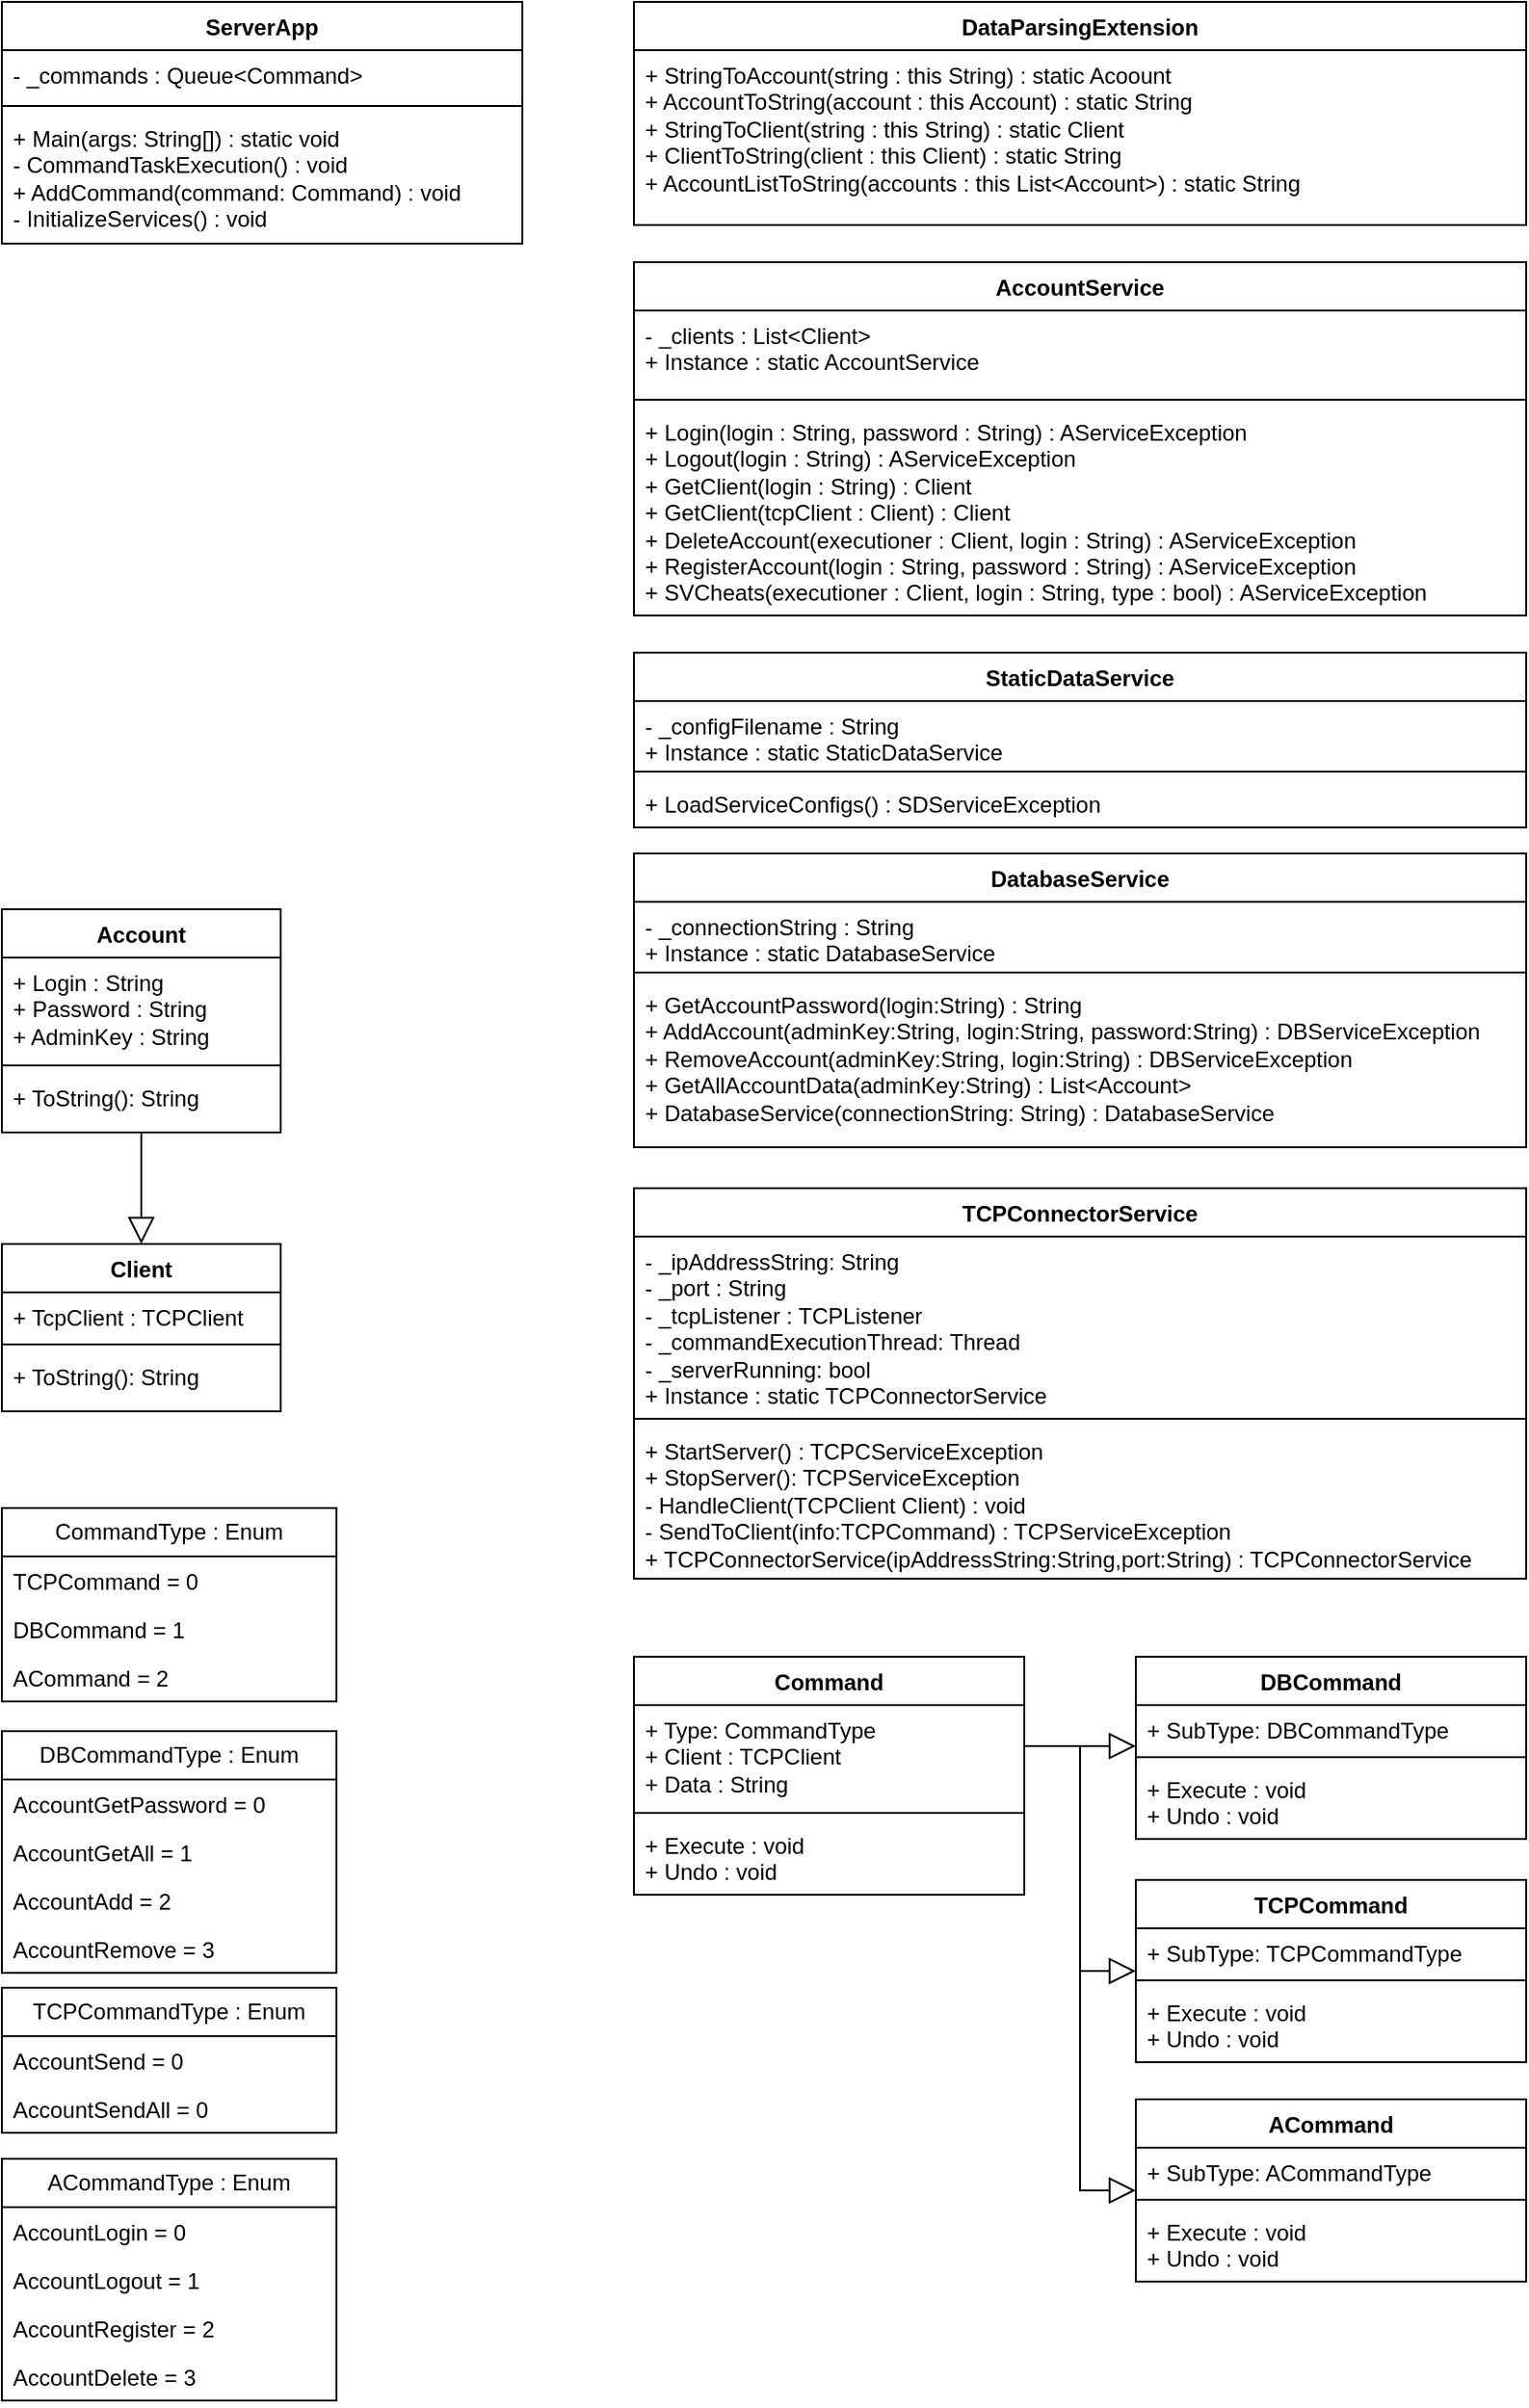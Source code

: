 <mxfile version="25.0.2">
  <diagram id="C5RBs43oDa-KdzZeNtuy" name="Page-1">
    <mxGraphModel dx="459" dy="1652" grid="1" gridSize="10" guides="1" tooltips="1" connect="1" arrows="1" fold="1" page="1" pageScale="1" pageWidth="827" pageHeight="1169" math="0" shadow="0">
      <root>
        <mxCell id="WIyWlLk6GJQsqaUBKTNV-0" />
        <mxCell id="WIyWlLk6GJQsqaUBKTNV-1" parent="WIyWlLk6GJQsqaUBKTNV-0" />
        <mxCell id="tBKBKV7VvwB7CDiJ8N7C-0" value="ServerApp&lt;div&gt;&lt;br&gt;&lt;/div&gt;" style="swimlane;fontStyle=1;align=center;verticalAlign=top;childLayout=stackLayout;horizontal=1;startSize=26;horizontalStack=0;resizeParent=1;resizeParentMax=0;resizeLast=0;collapsible=1;marginBottom=0;whiteSpace=wrap;html=1;" parent="WIyWlLk6GJQsqaUBKTNV-1" vertex="1">
          <mxGeometry y="-130" width="280" height="130" as="geometry" />
        </mxCell>
        <mxCell id="tBKBKV7VvwB7CDiJ8N7C-1" value="- _commands : Queue&amp;lt;Command&amp;gt;" style="text;strokeColor=none;fillColor=none;align=left;verticalAlign=top;spacingLeft=4;spacingRight=4;overflow=hidden;rotatable=0;points=[[0,0.5],[1,0.5]];portConstraint=eastwest;whiteSpace=wrap;html=1;" parent="tBKBKV7VvwB7CDiJ8N7C-0" vertex="1">
          <mxGeometry y="26" width="280" height="26" as="geometry" />
        </mxCell>
        <mxCell id="tBKBKV7VvwB7CDiJ8N7C-2" value="" style="line;strokeWidth=1;fillColor=none;align=left;verticalAlign=middle;spacingTop=-1;spacingLeft=3;spacingRight=3;rotatable=0;labelPosition=right;points=[];portConstraint=eastwest;strokeColor=inherit;" parent="tBKBKV7VvwB7CDiJ8N7C-0" vertex="1">
          <mxGeometry y="52" width="280" height="8" as="geometry" />
        </mxCell>
        <mxCell id="tBKBKV7VvwB7CDiJ8N7C-3" value="+ Main(args: String[]) : static void&lt;div&gt;- CommandTaskExecution() : void&lt;/div&gt;&lt;div&gt;+ AddCommand(command: Command) : void&lt;/div&gt;&lt;div&gt;- InitializeServices() : void&lt;/div&gt;" style="text;strokeColor=none;fillColor=none;align=left;verticalAlign=top;spacingLeft=4;spacingRight=4;overflow=hidden;rotatable=0;points=[[0,0.5],[1,0.5]];portConstraint=eastwest;whiteSpace=wrap;html=1;" parent="tBKBKV7VvwB7CDiJ8N7C-0" vertex="1">
          <mxGeometry y="60" width="280" height="70" as="geometry" />
        </mxCell>
        <mxCell id="tBKBKV7VvwB7CDiJ8N7C-4" value="DatabaseService" style="swimlane;fontStyle=1;align=center;verticalAlign=top;childLayout=stackLayout;horizontal=1;startSize=26;horizontalStack=0;resizeParent=1;resizeParentMax=0;resizeLast=0;collapsible=1;marginBottom=0;whiteSpace=wrap;html=1;" parent="WIyWlLk6GJQsqaUBKTNV-1" vertex="1">
          <mxGeometry x="340" y="328" width="480" height="158" as="geometry">
            <mxRectangle x="480" y="280" width="100" height="30" as="alternateBounds" />
          </mxGeometry>
        </mxCell>
        <mxCell id="tBKBKV7VvwB7CDiJ8N7C-5" value="- _connectionString : String&lt;div&gt;+ Instance : static DatabaseService&lt;br&gt;&lt;/div&gt;" style="text;strokeColor=none;fillColor=none;align=left;verticalAlign=top;spacingLeft=4;spacingRight=4;overflow=hidden;rotatable=0;points=[[0,0.5],[1,0.5]];portConstraint=eastwest;whiteSpace=wrap;html=1;" parent="tBKBKV7VvwB7CDiJ8N7C-4" vertex="1">
          <mxGeometry y="26" width="480" height="34" as="geometry" />
        </mxCell>
        <mxCell id="tBKBKV7VvwB7CDiJ8N7C-6" value="" style="line;strokeWidth=1;fillColor=none;align=left;verticalAlign=middle;spacingTop=-1;spacingLeft=3;spacingRight=3;rotatable=0;labelPosition=right;points=[];portConstraint=eastwest;strokeColor=inherit;" parent="tBKBKV7VvwB7CDiJ8N7C-4" vertex="1">
          <mxGeometry y="60" width="480" height="8" as="geometry" />
        </mxCell>
        <mxCell id="tBKBKV7VvwB7CDiJ8N7C-7" value="+ GetAccountPassword(login:String) : String&lt;div&gt;+ AddAccount(&lt;span style=&quot;background-color: initial;&quot;&gt;adminKey:String,&amp;nbsp;&lt;/span&gt;&lt;span style=&quot;background-color: initial;&quot;&gt;login:String, password:String) : DBServiceException&lt;/span&gt;&lt;/div&gt;&lt;div&gt;+ RemoveAccount(&lt;span style=&quot;background-color: initial;&quot;&gt;adminKey:String,&amp;nbsp;&lt;/span&gt;&lt;span style=&quot;background-color: initial;&quot;&gt;login:String) : DBServiceException&lt;/span&gt;&lt;/div&gt;&lt;div&gt;+ GetAllAccountData(&lt;span style=&quot;background-color: initial;&quot;&gt;adminKey:String) : List&amp;lt;Account&amp;gt;&lt;/span&gt;&lt;span style=&quot;background-color: initial;&quot;&gt;&amp;nbsp;&lt;/span&gt;&lt;/div&gt;&lt;div&gt;&lt;span style=&quot;background-color: initial;&quot;&gt;+ DatabaseService(connectionString: String) : DatabaseService&lt;/span&gt;&lt;/div&gt;" style="text;strokeColor=none;fillColor=none;align=left;verticalAlign=top;spacingLeft=4;spacingRight=4;overflow=hidden;rotatable=0;points=[[0,0.5],[1,0.5]];portConstraint=eastwest;whiteSpace=wrap;html=1;" parent="tBKBKV7VvwB7CDiJ8N7C-4" vertex="1">
          <mxGeometry y="68" width="480" height="90" as="geometry" />
        </mxCell>
        <mxCell id="2CujYCEWmuvhJO3tbVib-8" style="edgeStyle=orthogonalEdgeStyle;rounded=0;orthogonalLoop=1;jettySize=auto;html=1;endArrow=block;endFill=0;endSize=12;" parent="WIyWlLk6GJQsqaUBKTNV-1" source="tBKBKV7VvwB7CDiJ8N7C-8" target="2CujYCEWmuvhJO3tbVib-4" edge="1">
          <mxGeometry relative="1" as="geometry" />
        </mxCell>
        <mxCell id="tBKBKV7VvwB7CDiJ8N7C-8" value="Account" style="swimlane;fontStyle=1;align=center;verticalAlign=top;childLayout=stackLayout;horizontal=1;startSize=26;horizontalStack=0;resizeParent=1;resizeParentMax=0;resizeLast=0;collapsible=1;marginBottom=0;whiteSpace=wrap;html=1;" parent="WIyWlLk6GJQsqaUBKTNV-1" vertex="1">
          <mxGeometry y="358" width="150" height="120" as="geometry" />
        </mxCell>
        <mxCell id="tBKBKV7VvwB7CDiJ8N7C-9" value="+ Login : String&lt;div&gt;+ Password : String&lt;/div&gt;&lt;div&gt;+ AdminKey : String&lt;/div&gt;" style="text;strokeColor=none;fillColor=none;align=left;verticalAlign=top;spacingLeft=4;spacingRight=4;overflow=hidden;rotatable=0;points=[[0,0.5],[1,0.5]];portConstraint=eastwest;whiteSpace=wrap;html=1;" parent="tBKBKV7VvwB7CDiJ8N7C-8" vertex="1">
          <mxGeometry y="26" width="150" height="54" as="geometry" />
        </mxCell>
        <mxCell id="tBKBKV7VvwB7CDiJ8N7C-10" value="" style="line;strokeWidth=1;fillColor=none;align=left;verticalAlign=middle;spacingTop=-1;spacingLeft=3;spacingRight=3;rotatable=0;labelPosition=right;points=[];portConstraint=eastwest;strokeColor=inherit;" parent="tBKBKV7VvwB7CDiJ8N7C-8" vertex="1">
          <mxGeometry y="80" width="150" height="8" as="geometry" />
        </mxCell>
        <mxCell id="tBKBKV7VvwB7CDiJ8N7C-11" value="+ ToString(): String" style="text;strokeColor=none;fillColor=none;align=left;verticalAlign=top;spacingLeft=4;spacingRight=4;overflow=hidden;rotatable=0;points=[[0,0.5],[1,0.5]];portConstraint=eastwest;whiteSpace=wrap;html=1;" parent="tBKBKV7VvwB7CDiJ8N7C-8" vertex="1">
          <mxGeometry y="88" width="150" height="32" as="geometry" />
        </mxCell>
        <mxCell id="tBKBKV7VvwB7CDiJ8N7C-12" value="StaticDataService" style="swimlane;fontStyle=1;align=center;verticalAlign=top;childLayout=stackLayout;horizontal=1;startSize=26;horizontalStack=0;resizeParent=1;resizeParentMax=0;resizeLast=0;collapsible=1;marginBottom=0;whiteSpace=wrap;html=1;" parent="WIyWlLk6GJQsqaUBKTNV-1" vertex="1">
          <mxGeometry x="340" y="220" width="480" height="94" as="geometry" />
        </mxCell>
        <mxCell id="tBKBKV7VvwB7CDiJ8N7C-13" value="- _configFilename : String&lt;div&gt;+ Instance : static StaticDataService&lt;br&gt;&lt;/div&gt;" style="text;strokeColor=none;fillColor=none;align=left;verticalAlign=top;spacingLeft=4;spacingRight=4;overflow=hidden;rotatable=0;points=[[0,0.5],[1,0.5]];portConstraint=eastwest;whiteSpace=wrap;html=1;" parent="tBKBKV7VvwB7CDiJ8N7C-12" vertex="1">
          <mxGeometry y="26" width="480" height="34" as="geometry" />
        </mxCell>
        <mxCell id="tBKBKV7VvwB7CDiJ8N7C-14" value="" style="line;strokeWidth=1;fillColor=none;align=left;verticalAlign=middle;spacingTop=-1;spacingLeft=3;spacingRight=3;rotatable=0;labelPosition=right;points=[];portConstraint=eastwest;strokeColor=inherit;" parent="tBKBKV7VvwB7CDiJ8N7C-12" vertex="1">
          <mxGeometry y="60" width="480" height="8" as="geometry" />
        </mxCell>
        <mxCell id="tBKBKV7VvwB7CDiJ8N7C-15" value="+ LoadServiceConfigs() : SDServiceException" style="text;strokeColor=none;fillColor=none;align=left;verticalAlign=top;spacingLeft=4;spacingRight=4;overflow=hidden;rotatable=0;points=[[0,0.5],[1,0.5]];portConstraint=eastwest;whiteSpace=wrap;html=1;" parent="tBKBKV7VvwB7CDiJ8N7C-12" vertex="1">
          <mxGeometry y="68" width="480" height="26" as="geometry" />
        </mxCell>
        <mxCell id="tBKBKV7VvwB7CDiJ8N7C-16" value="TCPConnectorService" style="swimlane;fontStyle=1;align=center;verticalAlign=top;childLayout=stackLayout;horizontal=1;startSize=26;horizontalStack=0;resizeParent=1;resizeParentMax=0;resizeLast=0;collapsible=1;marginBottom=0;whiteSpace=wrap;html=1;" parent="WIyWlLk6GJQsqaUBKTNV-1" vertex="1">
          <mxGeometry x="340" y="508" width="480" height="210" as="geometry" />
        </mxCell>
        <mxCell id="tBKBKV7VvwB7CDiJ8N7C-17" value="- _ipAddressString: String&lt;div&gt;- _port : String&lt;/div&gt;&lt;div&gt;- _tcpListener : TCPListener&lt;/div&gt;&lt;div&gt;&lt;span style=&quot;background-color: initial;&quot; class=&quot;token punctuation&quot;&gt;- _commandExecutionThread: Thread&lt;/span&gt;&lt;/div&gt;&lt;div&gt;&lt;span style=&quot;background-color: initial;&quot; class=&quot;token punctuation&quot;&gt;- _serverRunning: bool&lt;/span&gt;&lt;/div&gt;&lt;div&gt;&lt;span style=&quot;background-color: initial;&quot; class=&quot;token punctuation&quot;&gt;&lt;div&gt;+ Instance : static TCPConnectorService&lt;/div&gt;&lt;/span&gt;&lt;/div&gt;" style="text;strokeColor=none;fillColor=none;align=left;verticalAlign=top;spacingLeft=4;spacingRight=4;overflow=hidden;rotatable=0;points=[[0,0.5],[1,0.5]];portConstraint=eastwest;whiteSpace=wrap;html=1;" parent="tBKBKV7VvwB7CDiJ8N7C-16" vertex="1">
          <mxGeometry y="26" width="480" height="94" as="geometry" />
        </mxCell>
        <mxCell id="tBKBKV7VvwB7CDiJ8N7C-18" value="" style="line;strokeWidth=1;fillColor=none;align=left;verticalAlign=middle;spacingTop=-1;spacingLeft=3;spacingRight=3;rotatable=0;labelPosition=right;points=[];portConstraint=eastwest;strokeColor=inherit;" parent="tBKBKV7VvwB7CDiJ8N7C-16" vertex="1">
          <mxGeometry y="120" width="480" height="8" as="geometry" />
        </mxCell>
        <mxCell id="tBKBKV7VvwB7CDiJ8N7C-19" value="+ StartServer() : TCPCServiceException&lt;div&gt;+ StopServer(): TCPServiceException&lt;br&gt;&lt;div&gt;- HandleClient(TCPClient Client) : void&lt;/div&gt;&lt;div&gt;- SendToClient(info:TCPCommand) : TCPServiceException&lt;/div&gt;&lt;/div&gt;&lt;div&gt;+ TCPConnectorService(ipAddressString:String,port:String) : TCPConnectorService&lt;/div&gt;" style="text;strokeColor=none;fillColor=none;align=left;verticalAlign=top;spacingLeft=4;spacingRight=4;overflow=hidden;rotatable=0;points=[[0,0.5],[1,0.5]];portConstraint=eastwest;whiteSpace=wrap;html=1;" parent="tBKBKV7VvwB7CDiJ8N7C-16" vertex="1">
          <mxGeometry y="128" width="480" height="82" as="geometry" />
        </mxCell>
        <mxCell id="tBKBKV7VvwB7CDiJ8N7C-47" style="edgeStyle=orthogonalEdgeStyle;rounded=0;orthogonalLoop=1;jettySize=auto;html=1;endArrow=block;endFill=0;strokeWidth=1;endSize=12;" parent="WIyWlLk6GJQsqaUBKTNV-1" source="tBKBKV7VvwB7CDiJ8N7C-20" target="tBKBKV7VvwB7CDiJ8N7C-36" edge="1">
          <mxGeometry relative="1" as="geometry">
            <Array as="points">
              <mxPoint x="590" y="808" />
              <mxPoint x="590" y="808" />
            </Array>
          </mxGeometry>
        </mxCell>
        <mxCell id="tBKBKV7VvwB7CDiJ8N7C-48" style="edgeStyle=orthogonalEdgeStyle;rounded=0;orthogonalLoop=1;jettySize=auto;html=1;endArrow=block;endFill=0;strokeWidth=1;endSize=12;" parent="WIyWlLk6GJQsqaUBKTNV-1" source="tBKBKV7VvwB7CDiJ8N7C-20" target="tBKBKV7VvwB7CDiJ8N7C-40" edge="1">
          <mxGeometry relative="1" as="geometry">
            <Array as="points">
              <mxPoint x="580" y="808" />
              <mxPoint x="580" y="929" />
            </Array>
          </mxGeometry>
        </mxCell>
        <mxCell id="tBKBKV7VvwB7CDiJ8N7C-20" value="Command" style="swimlane;fontStyle=1;align=center;verticalAlign=top;childLayout=stackLayout;horizontal=1;startSize=26;horizontalStack=0;resizeParent=1;resizeParentMax=0;resizeLast=0;collapsible=1;marginBottom=0;whiteSpace=wrap;html=1;" parent="WIyWlLk6GJQsqaUBKTNV-1" vertex="1">
          <mxGeometry x="340" y="760" width="210" height="128" as="geometry" />
        </mxCell>
        <mxCell id="tBKBKV7VvwB7CDiJ8N7C-21" value="+ Type: CommandType&lt;div&gt;+ Client : TCPClient&lt;/div&gt;&lt;div&gt;+ Data : String&lt;br&gt;&lt;/div&gt;" style="text;strokeColor=none;fillColor=none;align=left;verticalAlign=top;spacingLeft=4;spacingRight=4;overflow=hidden;rotatable=0;points=[[0,0.5],[1,0.5]];portConstraint=eastwest;whiteSpace=wrap;html=1;" parent="tBKBKV7VvwB7CDiJ8N7C-20" vertex="1">
          <mxGeometry y="26" width="210" height="54" as="geometry" />
        </mxCell>
        <mxCell id="tBKBKV7VvwB7CDiJ8N7C-22" value="" style="line;strokeWidth=1;fillColor=none;align=left;verticalAlign=middle;spacingTop=-1;spacingLeft=3;spacingRight=3;rotatable=0;labelPosition=right;points=[];portConstraint=eastwest;strokeColor=inherit;" parent="tBKBKV7VvwB7CDiJ8N7C-20" vertex="1">
          <mxGeometry y="80" width="210" height="8" as="geometry" />
        </mxCell>
        <mxCell id="tBKBKV7VvwB7CDiJ8N7C-23" value="+ Execute : void&lt;div&gt;+ Undo : void&lt;/div&gt;" style="text;strokeColor=none;fillColor=none;align=left;verticalAlign=top;spacingLeft=4;spacingRight=4;overflow=hidden;rotatable=0;points=[[0,0.5],[1,0.5]];portConstraint=eastwest;whiteSpace=wrap;html=1;" parent="tBKBKV7VvwB7CDiJ8N7C-20" vertex="1">
          <mxGeometry y="88" width="210" height="40" as="geometry" />
        </mxCell>
        <mxCell id="tBKBKV7VvwB7CDiJ8N7C-24" value="CommandType : Enum" style="swimlane;fontStyle=0;childLayout=stackLayout;horizontal=1;startSize=26;fillColor=none;horizontalStack=0;resizeParent=1;resizeParentMax=0;resizeLast=0;collapsible=1;marginBottom=0;whiteSpace=wrap;html=1;" parent="WIyWlLk6GJQsqaUBKTNV-1" vertex="1">
          <mxGeometry y="680" width="180" height="104" as="geometry" />
        </mxCell>
        <mxCell id="tBKBKV7VvwB7CDiJ8N7C-25" value="TCPCommand = 0" style="text;strokeColor=none;fillColor=none;align=left;verticalAlign=top;spacingLeft=4;spacingRight=4;overflow=hidden;rotatable=0;points=[[0,0.5],[1,0.5]];portConstraint=eastwest;whiteSpace=wrap;html=1;" parent="tBKBKV7VvwB7CDiJ8N7C-24" vertex="1">
          <mxGeometry y="26" width="180" height="26" as="geometry" />
        </mxCell>
        <mxCell id="tBKBKV7VvwB7CDiJ8N7C-32" value="DBCommand = 1" style="text;strokeColor=none;fillColor=none;align=left;verticalAlign=top;spacingLeft=4;spacingRight=4;overflow=hidden;rotatable=0;points=[[0,0.5],[1,0.5]];portConstraint=eastwest;whiteSpace=wrap;html=1;" parent="tBKBKV7VvwB7CDiJ8N7C-24" vertex="1">
          <mxGeometry y="52" width="180" height="26" as="geometry" />
        </mxCell>
        <mxCell id="2CujYCEWmuvhJO3tbVib-15" value="ACommand = 2" style="text;strokeColor=none;fillColor=none;align=left;verticalAlign=top;spacingLeft=4;spacingRight=4;overflow=hidden;rotatable=0;points=[[0,0.5],[1,0.5]];portConstraint=eastwest;whiteSpace=wrap;html=1;" parent="tBKBKV7VvwB7CDiJ8N7C-24" vertex="1">
          <mxGeometry y="78" width="180" height="26" as="geometry" />
        </mxCell>
        <mxCell id="tBKBKV7VvwB7CDiJ8N7C-28" value="DBCommandType : Enum" style="swimlane;fontStyle=0;childLayout=stackLayout;horizontal=1;startSize=26;fillColor=none;horizontalStack=0;resizeParent=1;resizeParentMax=0;resizeLast=0;collapsible=1;marginBottom=0;whiteSpace=wrap;html=1;" parent="WIyWlLk6GJQsqaUBKTNV-1" vertex="1">
          <mxGeometry y="800" width="180" height="130" as="geometry" />
        </mxCell>
        <mxCell id="tBKBKV7VvwB7CDiJ8N7C-29" value="AccountGetPassword = 0" style="text;strokeColor=none;fillColor=none;align=left;verticalAlign=top;spacingLeft=4;spacingRight=4;overflow=hidden;rotatable=0;points=[[0,0.5],[1,0.5]];portConstraint=eastwest;whiteSpace=wrap;html=1;" parent="tBKBKV7VvwB7CDiJ8N7C-28" vertex="1">
          <mxGeometry y="26" width="180" height="26" as="geometry" />
        </mxCell>
        <mxCell id="tBKBKV7VvwB7CDiJ8N7C-31" value="AccountGetAll = 1" style="text;strokeColor=none;fillColor=none;align=left;verticalAlign=top;spacingLeft=4;spacingRight=4;overflow=hidden;rotatable=0;points=[[0,0.5],[1,0.5]];portConstraint=eastwest;whiteSpace=wrap;html=1;" parent="tBKBKV7VvwB7CDiJ8N7C-28" vertex="1">
          <mxGeometry y="52" width="180" height="26" as="geometry" />
        </mxCell>
        <mxCell id="tBKBKV7VvwB7CDiJ8N7C-34" value="AccountAdd = 2" style="text;strokeColor=none;fillColor=none;align=left;verticalAlign=top;spacingLeft=4;spacingRight=4;overflow=hidden;rotatable=0;points=[[0,0.5],[1,0.5]];portConstraint=eastwest;whiteSpace=wrap;html=1;" parent="tBKBKV7VvwB7CDiJ8N7C-28" vertex="1">
          <mxGeometry y="78" width="180" height="26" as="geometry" />
        </mxCell>
        <mxCell id="tBKBKV7VvwB7CDiJ8N7C-35" value="AccountRemove = 3" style="text;strokeColor=none;fillColor=none;align=left;verticalAlign=top;spacingLeft=4;spacingRight=4;overflow=hidden;rotatable=0;points=[[0,0.5],[1,0.5]];portConstraint=eastwest;whiteSpace=wrap;html=1;" parent="tBKBKV7VvwB7CDiJ8N7C-28" vertex="1">
          <mxGeometry y="104" width="180" height="26" as="geometry" />
        </mxCell>
        <mxCell id="tBKBKV7VvwB7CDiJ8N7C-36" value="DBCommand" style="swimlane;fontStyle=1;align=center;verticalAlign=top;childLayout=stackLayout;horizontal=1;startSize=26;horizontalStack=0;resizeParent=1;resizeParentMax=0;resizeLast=0;collapsible=1;marginBottom=0;whiteSpace=wrap;html=1;" parent="WIyWlLk6GJQsqaUBKTNV-1" vertex="1">
          <mxGeometry x="610" y="760" width="210" height="98" as="geometry" />
        </mxCell>
        <mxCell id="tBKBKV7VvwB7CDiJ8N7C-37" value="+ SubType: DBCommandType" style="text;strokeColor=none;fillColor=none;align=left;verticalAlign=top;spacingLeft=4;spacingRight=4;overflow=hidden;rotatable=0;points=[[0,0.5],[1,0.5]];portConstraint=eastwest;whiteSpace=wrap;html=1;" parent="tBKBKV7VvwB7CDiJ8N7C-36" vertex="1">
          <mxGeometry y="26" width="210" height="24" as="geometry" />
        </mxCell>
        <mxCell id="tBKBKV7VvwB7CDiJ8N7C-38" value="" style="line;strokeWidth=1;fillColor=none;align=left;verticalAlign=middle;spacingTop=-1;spacingLeft=3;spacingRight=3;rotatable=0;labelPosition=right;points=[];portConstraint=eastwest;strokeColor=inherit;" parent="tBKBKV7VvwB7CDiJ8N7C-36" vertex="1">
          <mxGeometry y="50" width="210" height="8" as="geometry" />
        </mxCell>
        <mxCell id="tBKBKV7VvwB7CDiJ8N7C-39" value="+ Execute : void&lt;div&gt;+ Undo :&amp;nbsp;&lt;span style=&quot;background-color: initial;&quot;&gt;void&lt;/span&gt;&lt;/div&gt;" style="text;strokeColor=none;fillColor=none;align=left;verticalAlign=top;spacingLeft=4;spacingRight=4;overflow=hidden;rotatable=0;points=[[0,0.5],[1,0.5]];portConstraint=eastwest;whiteSpace=wrap;html=1;" parent="tBKBKV7VvwB7CDiJ8N7C-36" vertex="1">
          <mxGeometry y="58" width="210" height="40" as="geometry" />
        </mxCell>
        <mxCell id="tBKBKV7VvwB7CDiJ8N7C-40" value="TCPCommand" style="swimlane;fontStyle=1;align=center;verticalAlign=top;childLayout=stackLayout;horizontal=1;startSize=26;horizontalStack=0;resizeParent=1;resizeParentMax=0;resizeLast=0;collapsible=1;marginBottom=0;whiteSpace=wrap;html=1;" parent="WIyWlLk6GJQsqaUBKTNV-1" vertex="1">
          <mxGeometry x="610" y="880" width="210" height="98" as="geometry" />
        </mxCell>
        <mxCell id="tBKBKV7VvwB7CDiJ8N7C-41" value="+ SubType: TCPCommandType" style="text;strokeColor=none;fillColor=none;align=left;verticalAlign=top;spacingLeft=4;spacingRight=4;overflow=hidden;rotatable=0;points=[[0,0.5],[1,0.5]];portConstraint=eastwest;whiteSpace=wrap;html=1;" parent="tBKBKV7VvwB7CDiJ8N7C-40" vertex="1">
          <mxGeometry y="26" width="210" height="24" as="geometry" />
        </mxCell>
        <mxCell id="tBKBKV7VvwB7CDiJ8N7C-42" value="" style="line;strokeWidth=1;fillColor=none;align=left;verticalAlign=middle;spacingTop=-1;spacingLeft=3;spacingRight=3;rotatable=0;labelPosition=right;points=[];portConstraint=eastwest;strokeColor=inherit;" parent="tBKBKV7VvwB7CDiJ8N7C-40" vertex="1">
          <mxGeometry y="50" width="210" height="8" as="geometry" />
        </mxCell>
        <mxCell id="tBKBKV7VvwB7CDiJ8N7C-43" value="+ Execute : void&lt;div&gt;+ Undo : void&lt;/div&gt;" style="text;strokeColor=none;fillColor=none;align=left;verticalAlign=top;spacingLeft=4;spacingRight=4;overflow=hidden;rotatable=0;points=[[0,0.5],[1,0.5]];portConstraint=eastwest;whiteSpace=wrap;html=1;" parent="tBKBKV7VvwB7CDiJ8N7C-40" vertex="1">
          <mxGeometry y="58" width="210" height="40" as="geometry" />
        </mxCell>
        <mxCell id="tBKBKV7VvwB7CDiJ8N7C-44" value="TCPCommandType : Enum" style="swimlane;fontStyle=0;childLayout=stackLayout;horizontal=1;startSize=26;fillColor=none;horizontalStack=0;resizeParent=1;resizeParentMax=0;resizeLast=0;collapsible=1;marginBottom=0;whiteSpace=wrap;html=1;" parent="WIyWlLk6GJQsqaUBKTNV-1" vertex="1">
          <mxGeometry y="938" width="180" height="78" as="geometry" />
        </mxCell>
        <mxCell id="4O4qMmir9lkfTLGk3iC5-0" value="AccountSend = 0" style="text;strokeColor=none;fillColor=none;align=left;verticalAlign=top;spacingLeft=4;spacingRight=4;overflow=hidden;rotatable=0;points=[[0,0.5],[1,0.5]];portConstraint=eastwest;whiteSpace=wrap;html=1;" vertex="1" parent="tBKBKV7VvwB7CDiJ8N7C-44">
          <mxGeometry y="26" width="180" height="26" as="geometry" />
        </mxCell>
        <mxCell id="tBKBKV7VvwB7CDiJ8N7C-45" value="AccountSendAll = 0" style="text;strokeColor=none;fillColor=none;align=left;verticalAlign=top;spacingLeft=4;spacingRight=4;overflow=hidden;rotatable=0;points=[[0,0.5],[1,0.5]];portConstraint=eastwest;whiteSpace=wrap;html=1;" parent="tBKBKV7VvwB7CDiJ8N7C-44" vertex="1">
          <mxGeometry y="52" width="180" height="26" as="geometry" />
        </mxCell>
        <mxCell id="2CujYCEWmuvhJO3tbVib-0" value="AccountService" style="swimlane;fontStyle=1;align=center;verticalAlign=top;childLayout=stackLayout;horizontal=1;startSize=26;horizontalStack=0;resizeParent=1;resizeParentMax=0;resizeLast=0;collapsible=1;marginBottom=0;whiteSpace=wrap;html=1;" parent="WIyWlLk6GJQsqaUBKTNV-1" vertex="1">
          <mxGeometry x="340" y="10" width="480" height="190" as="geometry" />
        </mxCell>
        <mxCell id="2CujYCEWmuvhJO3tbVib-1" value="&lt;div&gt;- _clients : List&amp;lt;Client&amp;gt;&lt;/div&gt;+ Instance : static AccountService" style="text;strokeColor=none;fillColor=none;align=left;verticalAlign=top;spacingLeft=4;spacingRight=4;overflow=hidden;rotatable=0;points=[[0,0.5],[1,0.5]];portConstraint=eastwest;whiteSpace=wrap;html=1;" parent="2CujYCEWmuvhJO3tbVib-0" vertex="1">
          <mxGeometry y="26" width="480" height="44" as="geometry" />
        </mxCell>
        <mxCell id="2CujYCEWmuvhJO3tbVib-2" value="" style="line;strokeWidth=1;fillColor=none;align=left;verticalAlign=middle;spacingTop=-1;spacingLeft=3;spacingRight=3;rotatable=0;labelPosition=right;points=[];portConstraint=eastwest;strokeColor=inherit;" parent="2CujYCEWmuvhJO3tbVib-0" vertex="1">
          <mxGeometry y="70" width="480" height="8" as="geometry" />
        </mxCell>
        <mxCell id="2CujYCEWmuvhJO3tbVib-3" value="+ Login(login : String, password : String) : AServiceException&lt;div&gt;+ Logout(login : String) : AServiceException&lt;/div&gt;+ GetClient(login : String) : Client&lt;div&gt;+ GetClient(tcpClient : Client) : Client&lt;/div&gt;&lt;div&gt;+ DeleteAccount(executioner : Client, login : String) : AServiceException&lt;/div&gt;&lt;div&gt;+ RegisterAccount(login : String, password : String) : AServiceException&lt;/div&gt;&lt;div&gt;+ SVCheats(&lt;span style=&quot;background-color: initial;&quot;&gt;executioner : Client, login : String, type : bool) : AServiceException&lt;/span&gt;&lt;/div&gt;" style="text;strokeColor=none;fillColor=none;align=left;verticalAlign=top;spacingLeft=4;spacingRight=4;overflow=hidden;rotatable=0;points=[[0,0.5],[1,0.5]];portConstraint=eastwest;whiteSpace=wrap;html=1;" parent="2CujYCEWmuvhJO3tbVib-0" vertex="1">
          <mxGeometry y="78" width="480" height="112" as="geometry" />
        </mxCell>
        <mxCell id="2CujYCEWmuvhJO3tbVib-4" value="Client" style="swimlane;fontStyle=1;align=center;verticalAlign=top;childLayout=stackLayout;horizontal=1;startSize=26;horizontalStack=0;resizeParent=1;resizeParentMax=0;resizeLast=0;collapsible=1;marginBottom=0;whiteSpace=wrap;html=1;" parent="WIyWlLk6GJQsqaUBKTNV-1" vertex="1">
          <mxGeometry y="538" width="150" height="90" as="geometry" />
        </mxCell>
        <mxCell id="2CujYCEWmuvhJO3tbVib-5" value="&lt;div&gt;+ TcpClient : TCPClient&lt;/div&gt;" style="text;strokeColor=none;fillColor=none;align=left;verticalAlign=top;spacingLeft=4;spacingRight=4;overflow=hidden;rotatable=0;points=[[0,0.5],[1,0.5]];portConstraint=eastwest;whiteSpace=wrap;html=1;" parent="2CujYCEWmuvhJO3tbVib-4" vertex="1">
          <mxGeometry y="26" width="150" height="24" as="geometry" />
        </mxCell>
        <mxCell id="2CujYCEWmuvhJO3tbVib-6" value="" style="line;strokeWidth=1;fillColor=none;align=left;verticalAlign=middle;spacingTop=-1;spacingLeft=3;spacingRight=3;rotatable=0;labelPosition=right;points=[];portConstraint=eastwest;strokeColor=inherit;" parent="2CujYCEWmuvhJO3tbVib-4" vertex="1">
          <mxGeometry y="50" width="150" height="8" as="geometry" />
        </mxCell>
        <mxCell id="2CujYCEWmuvhJO3tbVib-7" value="+ ToString(): String" style="text;strokeColor=none;fillColor=none;align=left;verticalAlign=top;spacingLeft=4;spacingRight=4;overflow=hidden;rotatable=0;points=[[0,0.5],[1,0.5]];portConstraint=eastwest;whiteSpace=wrap;html=1;" parent="2CujYCEWmuvhJO3tbVib-4" vertex="1">
          <mxGeometry y="58" width="150" height="32" as="geometry" />
        </mxCell>
        <mxCell id="2CujYCEWmuvhJO3tbVib-9" value="ACommand" style="swimlane;fontStyle=1;align=center;verticalAlign=top;childLayout=stackLayout;horizontal=1;startSize=26;horizontalStack=0;resizeParent=1;resizeParentMax=0;resizeLast=0;collapsible=1;marginBottom=0;whiteSpace=wrap;html=1;" parent="WIyWlLk6GJQsqaUBKTNV-1" vertex="1">
          <mxGeometry x="610" y="998" width="210" height="98" as="geometry" />
        </mxCell>
        <mxCell id="2CujYCEWmuvhJO3tbVib-10" value="+ SubType: ACommandType" style="text;strokeColor=none;fillColor=none;align=left;verticalAlign=top;spacingLeft=4;spacingRight=4;overflow=hidden;rotatable=0;points=[[0,0.5],[1,0.5]];portConstraint=eastwest;whiteSpace=wrap;html=1;" parent="2CujYCEWmuvhJO3tbVib-9" vertex="1">
          <mxGeometry y="26" width="210" height="24" as="geometry" />
        </mxCell>
        <mxCell id="2CujYCEWmuvhJO3tbVib-11" value="" style="line;strokeWidth=1;fillColor=none;align=left;verticalAlign=middle;spacingTop=-1;spacingLeft=3;spacingRight=3;rotatable=0;labelPosition=right;points=[];portConstraint=eastwest;strokeColor=inherit;" parent="2CujYCEWmuvhJO3tbVib-9" vertex="1">
          <mxGeometry y="50" width="210" height="8" as="geometry" />
        </mxCell>
        <mxCell id="2CujYCEWmuvhJO3tbVib-12" value="+ Execute : void&lt;div&gt;+ Undo : void&lt;/div&gt;" style="text;strokeColor=none;fillColor=none;align=left;verticalAlign=top;spacingLeft=4;spacingRight=4;overflow=hidden;rotatable=0;points=[[0,0.5],[1,0.5]];portConstraint=eastwest;whiteSpace=wrap;html=1;" parent="2CujYCEWmuvhJO3tbVib-9" vertex="1">
          <mxGeometry y="58" width="210" height="40" as="geometry" />
        </mxCell>
        <mxCell id="2CujYCEWmuvhJO3tbVib-14" style="edgeStyle=orthogonalEdgeStyle;rounded=0;orthogonalLoop=1;jettySize=auto;html=1;endArrow=block;endFill=0;strokeWidth=1;endSize=12;" parent="WIyWlLk6GJQsqaUBKTNV-1" source="tBKBKV7VvwB7CDiJ8N7C-20" target="2CujYCEWmuvhJO3tbVib-9" edge="1">
          <mxGeometry relative="1" as="geometry">
            <Array as="points">
              <mxPoint x="580" y="808" />
              <mxPoint x="580" y="1047" />
            </Array>
            <mxPoint x="560" y="830" as="sourcePoint" />
            <mxPoint x="620" y="939" as="targetPoint" />
          </mxGeometry>
        </mxCell>
        <mxCell id="2CujYCEWmuvhJO3tbVib-18" value="ACommandType : Enum" style="swimlane;fontStyle=0;childLayout=stackLayout;horizontal=1;startSize=26;fillColor=none;horizontalStack=0;resizeParent=1;resizeParentMax=0;resizeLast=0;collapsible=1;marginBottom=0;whiteSpace=wrap;html=1;" parent="WIyWlLk6GJQsqaUBKTNV-1" vertex="1">
          <mxGeometry y="1030" width="180" height="130" as="geometry" />
        </mxCell>
        <mxCell id="2CujYCEWmuvhJO3tbVib-21" value="AccountLogin = 0" style="text;strokeColor=none;fillColor=none;align=left;verticalAlign=top;spacingLeft=4;spacingRight=4;overflow=hidden;rotatable=0;points=[[0,0.5],[1,0.5]];portConstraint=eastwest;whiteSpace=wrap;html=1;" parent="2CujYCEWmuvhJO3tbVib-18" vertex="1">
          <mxGeometry y="26" width="180" height="26" as="geometry" />
        </mxCell>
        <mxCell id="2CujYCEWmuvhJO3tbVib-22" value="AccountLogout = 1" style="text;strokeColor=none;fillColor=none;align=left;verticalAlign=top;spacingLeft=4;spacingRight=4;overflow=hidden;rotatable=0;points=[[0,0.5],[1,0.5]];portConstraint=eastwest;whiteSpace=wrap;html=1;" parent="2CujYCEWmuvhJO3tbVib-18" vertex="1">
          <mxGeometry y="52" width="180" height="26" as="geometry" />
        </mxCell>
        <mxCell id="2CujYCEWmuvhJO3tbVib-23" value="AccountRegister = 2" style="text;strokeColor=none;fillColor=none;align=left;verticalAlign=top;spacingLeft=4;spacingRight=4;overflow=hidden;rotatable=0;points=[[0,0.5],[1,0.5]];portConstraint=eastwest;whiteSpace=wrap;html=1;" parent="2CujYCEWmuvhJO3tbVib-18" vertex="1">
          <mxGeometry y="78" width="180" height="26" as="geometry" />
        </mxCell>
        <mxCell id="2CujYCEWmuvhJO3tbVib-24" value="AccountDelete = 3" style="text;strokeColor=none;fillColor=none;align=left;verticalAlign=top;spacingLeft=4;spacingRight=4;overflow=hidden;rotatable=0;points=[[0,0.5],[1,0.5]];portConstraint=eastwest;whiteSpace=wrap;html=1;" parent="2CujYCEWmuvhJO3tbVib-18" vertex="1">
          <mxGeometry y="104" width="180" height="26" as="geometry" />
        </mxCell>
        <mxCell id="2CujYCEWmuvhJO3tbVib-25" value="&lt;div&gt;DataParsingExtension&lt;/div&gt;" style="swimlane;fontStyle=1;align=center;verticalAlign=top;childLayout=stackLayout;horizontal=1;startSize=26;horizontalStack=0;resizeParent=1;resizeParentMax=0;resizeLast=0;collapsible=1;marginBottom=0;whiteSpace=wrap;html=1;" parent="WIyWlLk6GJQsqaUBKTNV-1" vertex="1">
          <mxGeometry x="340" y="-130" width="480" height="120" as="geometry" />
        </mxCell>
        <mxCell id="2CujYCEWmuvhJO3tbVib-28" value="+ StringToAccount(string : this String) : static Acoount&lt;div&gt;+ AccountToString(account : this Account) : static String&lt;/div&gt;&lt;div&gt;+ StringToClient(string : this String) : static Client&amp;nbsp;&lt;/div&gt;+ ClientToString(client : this Client) : static String&lt;div&gt;+ AccountListToString(accounts : this List&amp;lt;Account&amp;gt;) : static String&lt;/div&gt;" style="text;strokeColor=none;fillColor=none;align=left;verticalAlign=top;spacingLeft=4;spacingRight=4;overflow=hidden;rotatable=0;points=[[0,0.5],[1,0.5]];portConstraint=eastwest;whiteSpace=wrap;html=1;" parent="2CujYCEWmuvhJO3tbVib-25" vertex="1">
          <mxGeometry y="26" width="480" height="94" as="geometry" />
        </mxCell>
      </root>
    </mxGraphModel>
  </diagram>
</mxfile>
